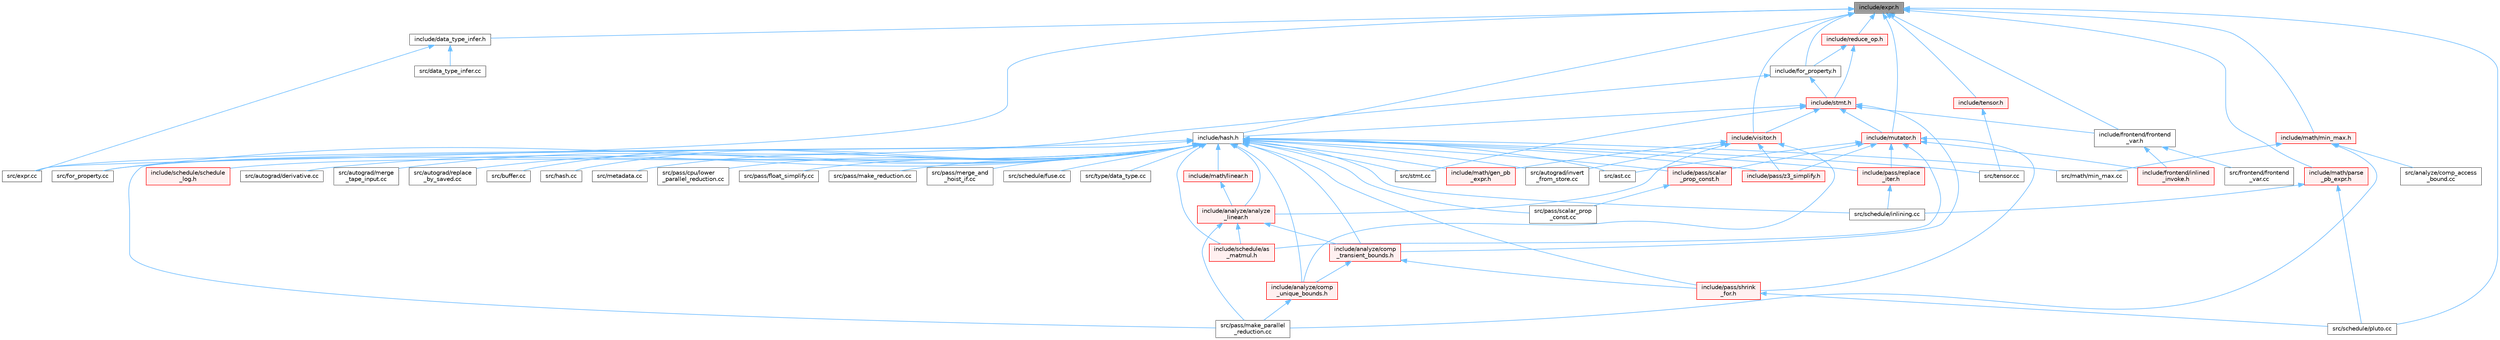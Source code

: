 digraph "include/expr.h"
{
 // LATEX_PDF_SIZE
  bgcolor="transparent";
  edge [fontname=Helvetica,fontsize=10,labelfontname=Helvetica,labelfontsize=10];
  node [fontname=Helvetica,fontsize=10,shape=box,height=0.2,width=0.4];
  Node1 [label="include/expr.h",height=0.2,width=0.4,color="gray40", fillcolor="grey60", style="filled", fontcolor="black",tooltip=" "];
  Node1 -> Node2 [dir="back",color="steelblue1",style="solid"];
  Node2 [label="include/data_type_infer.h",height=0.2,width=0.4,color="grey40", fillcolor="white", style="filled",URL="$data__type__infer_8h.html",tooltip=" "];
  Node2 -> Node3 [dir="back",color="steelblue1",style="solid"];
  Node3 [label="src/data_type_infer.cc",height=0.2,width=0.4,color="grey40", fillcolor="white", style="filled",URL="$data__type__infer_8cc.html",tooltip=" "];
  Node2 -> Node4 [dir="back",color="steelblue1",style="solid"];
  Node4 [label="src/expr.cc",height=0.2,width=0.4,color="grey40", fillcolor="white", style="filled",URL="$expr_8cc.html",tooltip=" "];
  Node1 -> Node5 [dir="back",color="steelblue1",style="solid"];
  Node5 [label="include/for_property.h",height=0.2,width=0.4,color="grey40", fillcolor="white", style="filled",URL="$for__property_8h.html",tooltip=" "];
  Node5 -> Node6 [dir="back",color="steelblue1",style="solid"];
  Node6 [label="include/stmt.h",height=0.2,width=0.4,color="red", fillcolor="#FFF0F0", style="filled",URL="$stmt_8h.html",tooltip=" "];
  Node6 -> Node7 [dir="back",color="steelblue1",style="solid"];
  Node7 [label="include/analyze/comp\l_transient_bounds.h",height=0.2,width=0.4,color="red", fillcolor="#FFF0F0", style="filled",URL="$comp__transient__bounds_8h.html",tooltip=" "];
  Node7 -> Node8 [dir="back",color="steelblue1",style="solid"];
  Node8 [label="include/analyze/comp\l_unique_bounds.h",height=0.2,width=0.4,color="red", fillcolor="#FFF0F0", style="filled",URL="$comp__unique__bounds_8h.html",tooltip=" "];
  Node8 -> Node30 [dir="back",color="steelblue1",style="solid"];
  Node30 [label="src/pass/make_parallel\l_reduction.cc",height=0.2,width=0.4,color="grey40", fillcolor="white", style="filled",URL="$make__parallel__reduction_8cc.html",tooltip=" "];
  Node7 -> Node47 [dir="back",color="steelblue1",style="solid"];
  Node47 [label="include/pass/shrink\l_for.h",height=0.2,width=0.4,color="red", fillcolor="#FFF0F0", style="filled",URL="$shrink__for_8h.html",tooltip=" "];
  Node47 -> Node24 [dir="back",color="steelblue1",style="solid"];
  Node24 [label="src/schedule/pluto.cc",height=0.2,width=0.4,color="grey40", fillcolor="white", style="filled",URL="$pluto_8cc.html",tooltip=" "];
  Node6 -> Node160 [dir="back",color="steelblue1",style="solid"];
  Node160 [label="include/frontend/frontend\l_var.h",height=0.2,width=0.4,color="grey40", fillcolor="white", style="filled",URL="$frontend__var_8h.html",tooltip=" "];
  Node160 -> Node110 [dir="back",color="steelblue1",style="solid"];
  Node110 [label="include/frontend/inlined\l_invoke.h",height=0.2,width=0.4,color="red", fillcolor="#FFF0F0", style="filled",URL="$inlined__invoke_8h.html",tooltip=" "];
  Node160 -> Node161 [dir="back",color="steelblue1",style="solid"];
  Node161 [label="src/frontend/frontend\l_var.cc",height=0.2,width=0.4,color="grey40", fillcolor="white", style="filled",URL="$frontend__var_8cc.html",tooltip=" "];
  Node6 -> Node205 [dir="back",color="steelblue1",style="solid"];
  Node205 [label="include/hash.h",height=0.2,width=0.4,color="grey40", fillcolor="white", style="filled",URL="$hash_8h.html",tooltip=" "];
  Node205 -> Node169 [dir="back",color="steelblue1",style="solid"];
  Node169 [label="include/analyze/analyze\l_linear.h",height=0.2,width=0.4,color="red", fillcolor="#FFF0F0", style="filled",URL="$analyze__linear_8h.html",tooltip=" "];
  Node169 -> Node7 [dir="back",color="steelblue1",style="solid"];
  Node169 -> Node130 [dir="back",color="steelblue1",style="solid"];
  Node130 [label="include/schedule/as\l_matmul.h",height=0.2,width=0.4,color="red", fillcolor="#FFF0F0", style="filled",URL="$as__matmul_8h.html",tooltip=" "];
  Node169 -> Node30 [dir="back",color="steelblue1",style="solid"];
  Node205 -> Node7 [dir="back",color="steelblue1",style="solid"];
  Node205 -> Node8 [dir="back",color="steelblue1",style="solid"];
  Node205 -> Node112 [dir="back",color="steelblue1",style="solid"];
  Node112 [label="include/math/gen_pb\l_expr.h",height=0.2,width=0.4,color="red", fillcolor="#FFF0F0", style="filled",URL="$gen__pb__expr_8h.html",tooltip=" "];
  Node205 -> Node168 [dir="back",color="steelblue1",style="solid"];
  Node168 [label="include/math/linear.h",height=0.2,width=0.4,color="red", fillcolor="#FFF0F0", style="filled",URL="$linear_8h.html",tooltip=" "];
  Node168 -> Node169 [dir="back",color="steelblue1",style="solid"];
  Node205 -> Node206 [dir="back",color="steelblue1",style="solid"];
  Node206 [label="include/pass/replace\l_iter.h",height=0.2,width=0.4,color="red", fillcolor="#FFF0F0", style="filled",URL="$replace__iter_8h.html",tooltip=" "];
  Node206 -> Node36 [dir="back",color="steelblue1",style="solid"];
  Node36 [label="src/schedule/inlining.cc",height=0.2,width=0.4,color="grey40", fillcolor="white", style="filled",URL="$inlining_8cc.html",tooltip=" "];
  Node205 -> Node123 [dir="back",color="steelblue1",style="solid"];
  Node123 [label="include/pass/scalar\l_prop_const.h",height=0.2,width=0.4,color="red", fillcolor="#FFF0F0", style="filled",URL="$scalar__prop__const_8h.html",tooltip=" "];
  Node123 -> Node124 [dir="back",color="steelblue1",style="solid"];
  Node124 [label="src/pass/scalar_prop\l_const.cc",height=0.2,width=0.4,color="grey40", fillcolor="white", style="filled",URL="$scalar__prop__const_8cc.html",tooltip=" "];
  Node205 -> Node47 [dir="back",color="steelblue1",style="solid"];
  Node205 -> Node127 [dir="back",color="steelblue1",style="solid"];
  Node127 [label="include/pass/z3_simplify.h",height=0.2,width=0.4,color="red", fillcolor="#FFF0F0", style="filled",URL="$z3__simplify_8h.html",tooltip=" "];
  Node205 -> Node130 [dir="back",color="steelblue1",style="solid"];
  Node205 -> Node207 [dir="back",color="steelblue1",style="solid"];
  Node207 [label="include/schedule/schedule\l_log.h",height=0.2,width=0.4,color="red", fillcolor="#FFF0F0", style="filled",URL="$schedule__log_8h.html",tooltip=" "];
  Node205 -> Node209 [dir="back",color="steelblue1",style="solid"];
  Node209 [label="src/ast.cc",height=0.2,width=0.4,color="grey40", fillcolor="white", style="filled",URL="$ast_8cc.html",tooltip=" "];
  Node205 -> Node93 [dir="back",color="steelblue1",style="solid"];
  Node93 [label="src/autograd/derivative.cc",height=0.2,width=0.4,color="grey40", fillcolor="white", style="filled",URL="$derivative_8cc.html",tooltip=" "];
  Node205 -> Node154 [dir="back",color="steelblue1",style="solid"];
  Node154 [label="src/autograd/invert\l_from_store.cc",height=0.2,width=0.4,color="grey40", fillcolor="white", style="filled",URL="$invert__from__store_8cc.html",tooltip=" "];
  Node205 -> Node95 [dir="back",color="steelblue1",style="solid"];
  Node95 [label="src/autograd/merge\l_tape_input.cc",height=0.2,width=0.4,color="grey40", fillcolor="white", style="filled",URL="$merge__tape__input_8cc.html",tooltip=" "];
  Node205 -> Node99 [dir="back",color="steelblue1",style="solid"];
  Node99 [label="src/autograd/replace\l_by_saved.cc",height=0.2,width=0.4,color="grey40", fillcolor="white", style="filled",URL="$replace__by__saved_8cc.html",tooltip=" "];
  Node205 -> Node210 [dir="back",color="steelblue1",style="solid"];
  Node210 [label="src/buffer.cc",height=0.2,width=0.4,color="grey40", fillcolor="white", style="filled",URL="$buffer_8cc.html",tooltip=" "];
  Node205 -> Node4 [dir="back",color="steelblue1",style="solid"];
  Node205 -> Node211 [dir="back",color="steelblue1",style="solid"];
  Node211 [label="src/for_property.cc",height=0.2,width=0.4,color="grey40", fillcolor="white", style="filled",URL="$for__property_8cc.html",tooltip=" "];
  Node205 -> Node212 [dir="back",color="steelblue1",style="solid"];
  Node212 [label="src/hash.cc",height=0.2,width=0.4,color="grey40", fillcolor="white", style="filled",URL="$hash_8cc.html",tooltip=" "];
  Node205 -> Node213 [dir="back",color="steelblue1",style="solid"];
  Node213 [label="src/math/min_max.cc",height=0.2,width=0.4,color="grey40", fillcolor="white", style="filled",URL="$min__max_8cc.html",tooltip=" "];
  Node205 -> Node214 [dir="back",color="steelblue1",style="solid"];
  Node214 [label="src/metadata.cc",height=0.2,width=0.4,color="grey40", fillcolor="white", style="filled",URL="$metadata_8cc.html",tooltip=" "];
  Node205 -> Node28 [dir="back",color="steelblue1",style="solid"];
  Node28 [label="src/pass/cpu/lower\l_parallel_reduction.cc",height=0.2,width=0.4,color="grey40", fillcolor="white", style="filled",URL="$cpu_2lower__parallel__reduction_8cc.html",tooltip=" "];
  Node205 -> Node115 [dir="back",color="steelblue1",style="solid"];
  Node115 [label="src/pass/float_simplify.cc",height=0.2,width=0.4,color="grey40", fillcolor="white", style="filled",URL="$float__simplify_8cc.html",tooltip=" "];
  Node205 -> Node30 [dir="back",color="steelblue1",style="solid"];
  Node205 -> Node176 [dir="back",color="steelblue1",style="solid"];
  Node176 [label="src/pass/make_reduction.cc",height=0.2,width=0.4,color="grey40", fillcolor="white", style="filled",URL="$make__reduction_8cc.html",tooltip=" "];
  Node205 -> Node117 [dir="back",color="steelblue1",style="solid"];
  Node117 [label="src/pass/merge_and\l_hoist_if.cc",height=0.2,width=0.4,color="grey40", fillcolor="white", style="filled",URL="$merge__and__hoist__if_8cc.html",tooltip=" "];
  Node205 -> Node124 [dir="back",color="steelblue1",style="solid"];
  Node205 -> Node17 [dir="back",color="steelblue1",style="solid"];
  Node17 [label="src/schedule/fuse.cc",height=0.2,width=0.4,color="grey40", fillcolor="white", style="filled",URL="$fuse_8cc.html",tooltip=" "];
  Node205 -> Node36 [dir="back",color="steelblue1",style="solid"];
  Node205 -> Node215 [dir="back",color="steelblue1",style="solid"];
  Node215 [label="src/stmt.cc",height=0.2,width=0.4,color="grey40", fillcolor="white", style="filled",URL="$stmt_8cc.html",tooltip=" "];
  Node205 -> Node216 [dir="back",color="steelblue1",style="solid"];
  Node216 [label="src/tensor.cc",height=0.2,width=0.4,color="grey40", fillcolor="white", style="filled",URL="$tensor_8cc.html",tooltip=" "];
  Node205 -> Node217 [dir="back",color="steelblue1",style="solid"];
  Node217 [label="src/type/data_type.cc",height=0.2,width=0.4,color="grey40", fillcolor="white", style="filled",URL="$data__type_8cc.html",tooltip=" "];
  Node6 -> Node218 [dir="back",color="steelblue1",style="solid"];
  Node218 [label="include/mutator.h",height=0.2,width=0.4,color="red", fillcolor="#FFF0F0", style="filled",URL="$mutator_8h.html",tooltip=" "];
  Node218 -> Node110 [dir="back",color="steelblue1",style="solid"];
  Node218 -> Node206 [dir="back",color="steelblue1",style="solid"];
  Node218 -> Node123 [dir="back",color="steelblue1",style="solid"];
  Node218 -> Node47 [dir="back",color="steelblue1",style="solid"];
  Node218 -> Node127 [dir="back",color="steelblue1",style="solid"];
  Node218 -> Node130 [dir="back",color="steelblue1",style="solid"];
  Node218 -> Node209 [dir="back",color="steelblue1",style="solid"];
  Node6 -> Node195 [dir="back",color="steelblue1",style="solid"];
  Node195 [label="include/visitor.h",height=0.2,width=0.4,color="red", fillcolor="#FFF0F0", style="filled",URL="$visitor_8h.html",tooltip=" "];
  Node195 -> Node169 [dir="back",color="steelblue1",style="solid"];
  Node195 -> Node8 [dir="back",color="steelblue1",style="solid"];
  Node195 -> Node112 [dir="back",color="steelblue1",style="solid"];
  Node195 -> Node127 [dir="back",color="steelblue1",style="solid"];
  Node195 -> Node154 [dir="back",color="steelblue1",style="solid"];
  Node6 -> Node215 [dir="back",color="steelblue1",style="solid"];
  Node5 -> Node211 [dir="back",color="steelblue1",style="solid"];
  Node1 -> Node160 [dir="back",color="steelblue1",style="solid"];
  Node1 -> Node205 [dir="back",color="steelblue1",style="solid"];
  Node1 -> Node241 [dir="back",color="steelblue1",style="solid"];
  Node241 [label="include/math/min_max.h",height=0.2,width=0.4,color="red", fillcolor="#FFF0F0", style="filled",URL="$min__max_8h.html",tooltip=" "];
  Node241 -> Node19 [dir="back",color="steelblue1",style="solid"];
  Node19 [label="src/analyze/comp_access\l_bound.cc",height=0.2,width=0.4,color="grey40", fillcolor="white", style="filled",URL="$comp__access__bound_8cc.html",tooltip=" "];
  Node241 -> Node213 [dir="back",color="steelblue1",style="solid"];
  Node241 -> Node30 [dir="back",color="steelblue1",style="solid"];
  Node1 -> Node242 [dir="back",color="steelblue1",style="solid"];
  Node242 [label="include/math/parse\l_pb_expr.h",height=0.2,width=0.4,color="red", fillcolor="#FFF0F0", style="filled",URL="$parse__pb__expr_8h.html",tooltip=" "];
  Node242 -> Node36 [dir="back",color="steelblue1",style="solid"];
  Node242 -> Node24 [dir="back",color="steelblue1",style="solid"];
  Node1 -> Node218 [dir="back",color="steelblue1",style="solid"];
  Node1 -> Node243 [dir="back",color="steelblue1",style="solid"];
  Node243 [label="include/reduce_op.h",height=0.2,width=0.4,color="red", fillcolor="#FFF0F0", style="filled",URL="$reduce__op_8h.html",tooltip=" "];
  Node243 -> Node5 [dir="back",color="steelblue1",style="solid"];
  Node243 -> Node6 [dir="back",color="steelblue1",style="solid"];
  Node1 -> Node245 [dir="back",color="steelblue1",style="solid"];
  Node245 [label="include/tensor.h",height=0.2,width=0.4,color="red", fillcolor="#FFF0F0", style="filled",URL="$tensor_8h.html",tooltip=" "];
  Node245 -> Node216 [dir="back",color="steelblue1",style="solid"];
  Node1 -> Node195 [dir="back",color="steelblue1",style="solid"];
  Node1 -> Node4 [dir="back",color="steelblue1",style="solid"];
  Node1 -> Node24 [dir="back",color="steelblue1",style="solid"];
}
